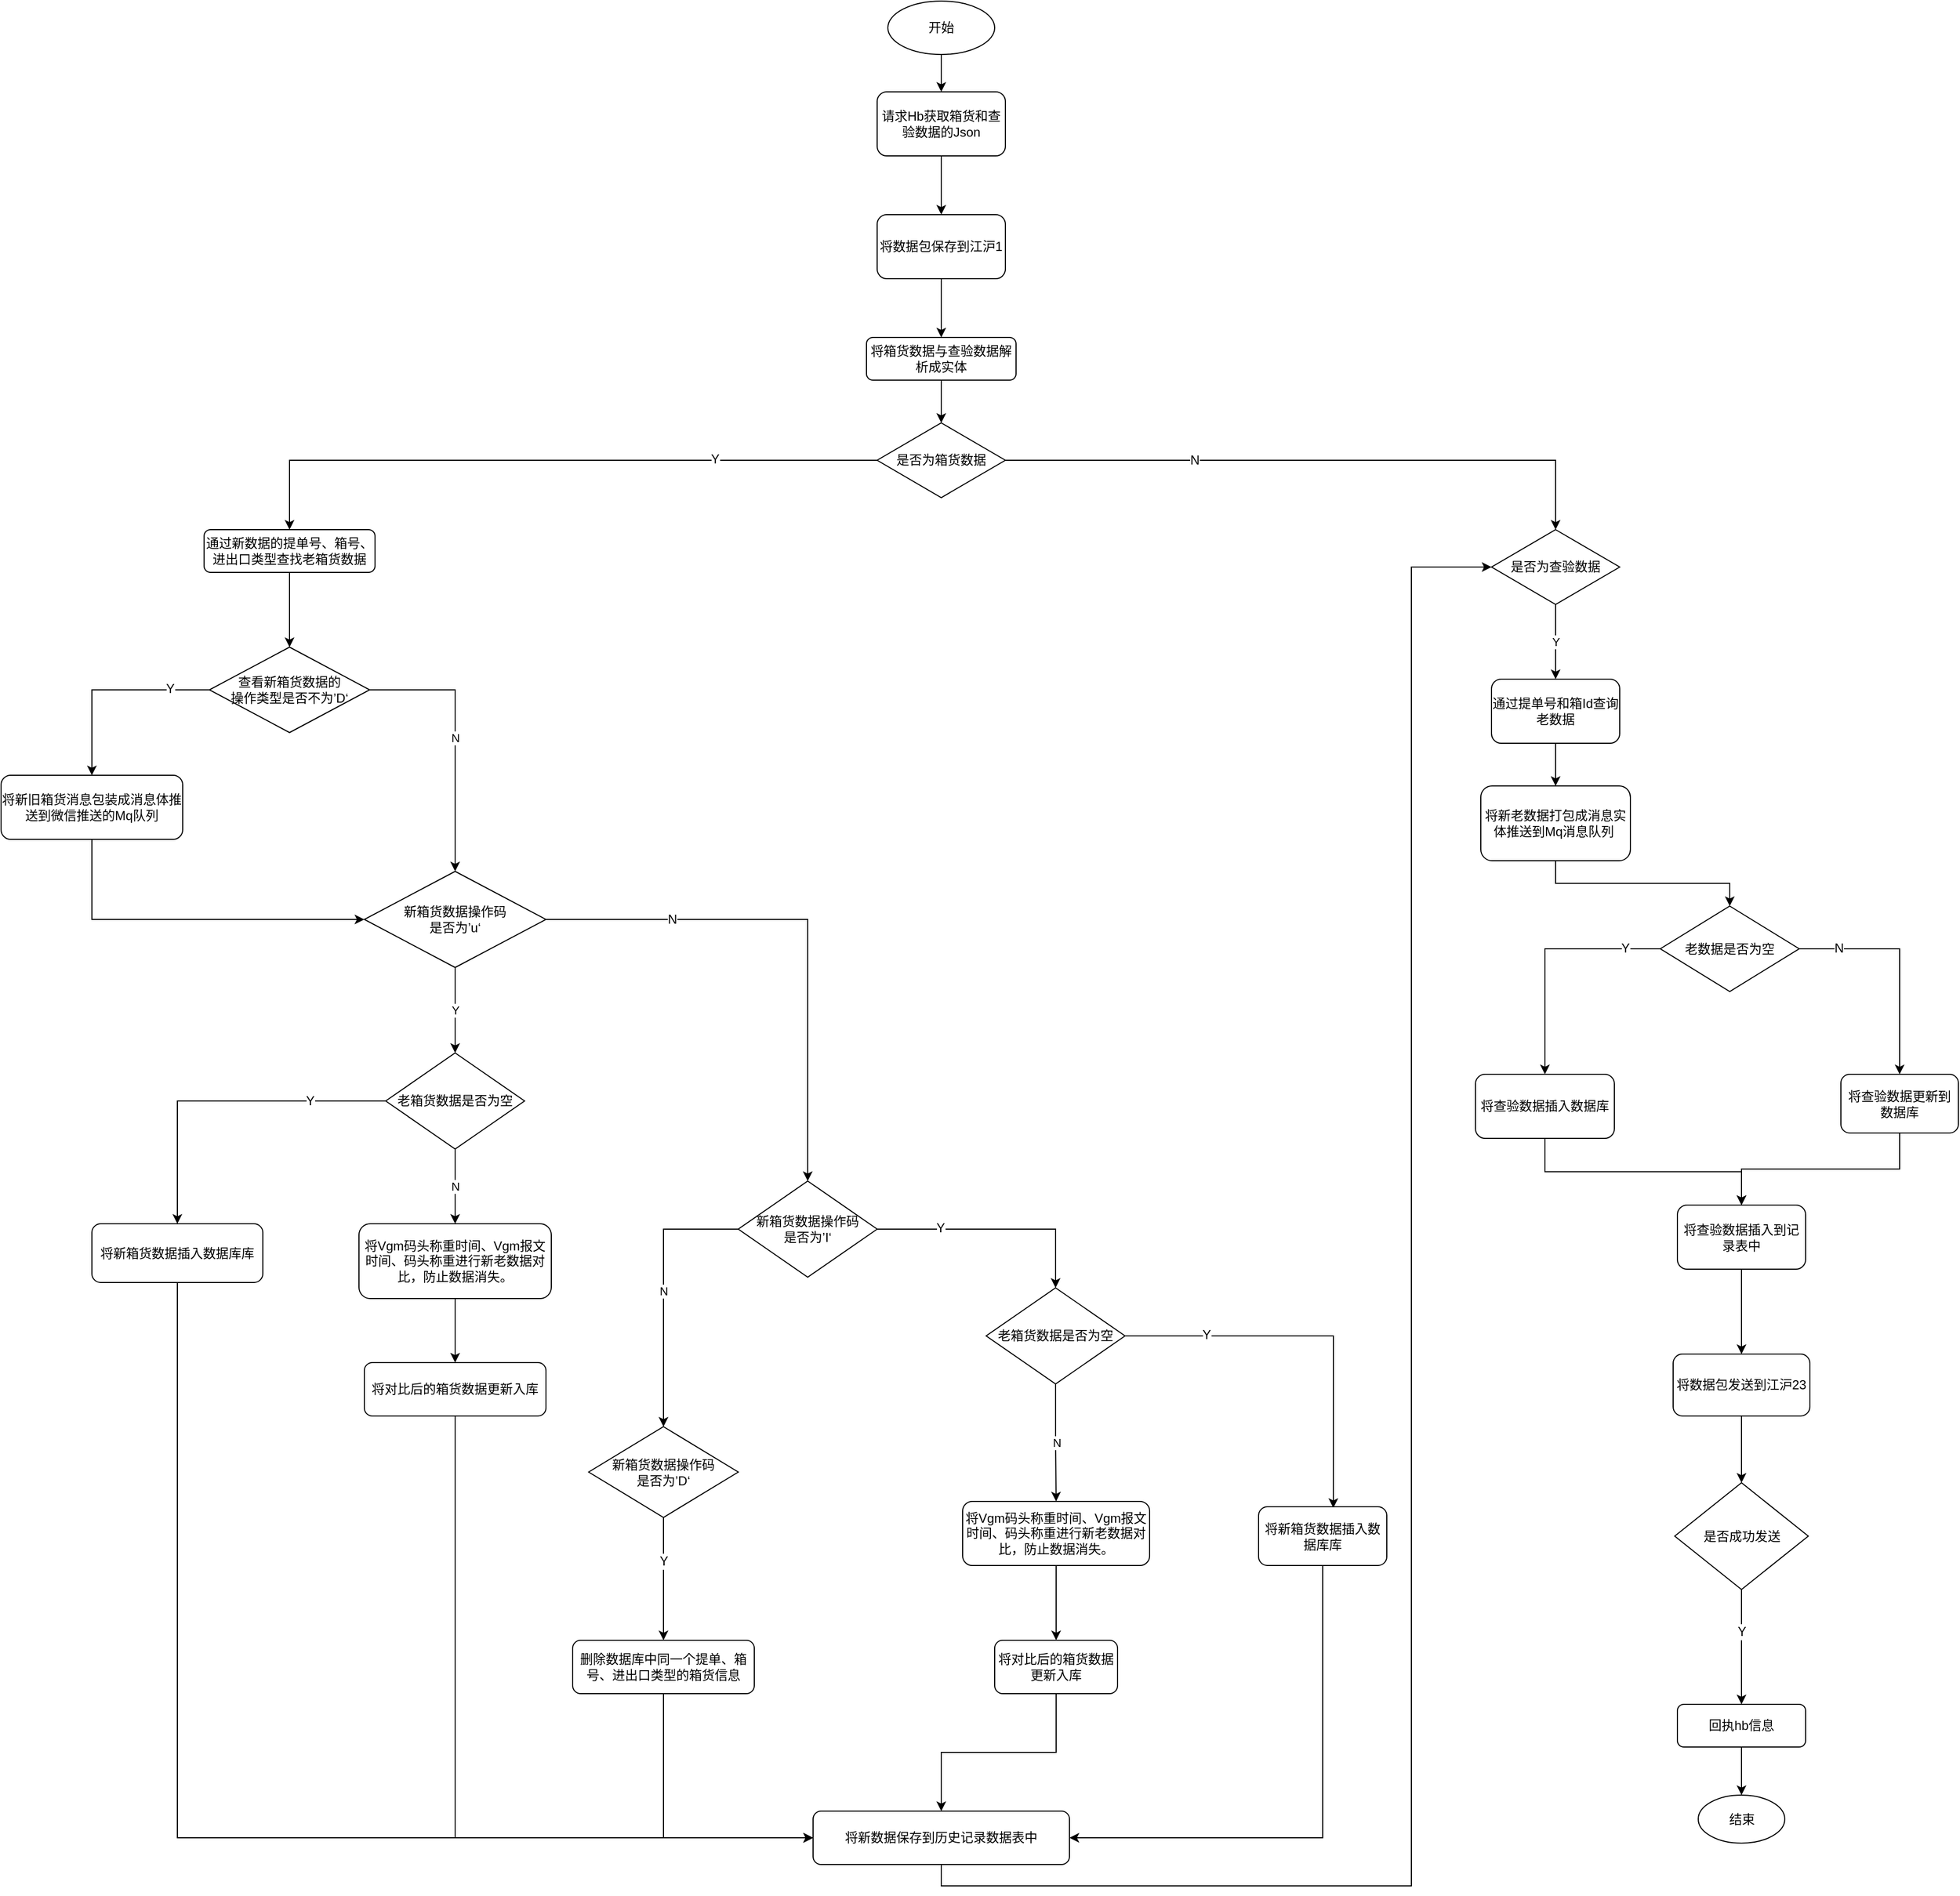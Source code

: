<mxfile pages="1" version="11.2.5" type="github"><diagram id="jrFILok0wZWimRiEmI2U" name="第 1 页"><mxGraphModel dx="1422" dy="1933" grid="1" gridSize="10" guides="1" tooltips="1" connect="1" arrows="1" fold="1" page="1" pageScale="1" pageWidth="827" pageHeight="1169" math="0" shadow="0"><root><mxCell id="0"/><mxCell id="1" parent="0"/><mxCell id="sl8W3AudRiWv7gb7kEp5-1" style="edgeStyle=orthogonalEdgeStyle;rounded=0;orthogonalLoop=1;jettySize=auto;html=1;exitX=0.5;exitY=1;exitDx=0;exitDy=0;entryX=0.5;entryY=0;entryDx=0;entryDy=0;" parent="1" source="5g2ZR9MUWrWfk25_Vf9b-1" target="5g2ZR9MUWrWfk25_Vf9b-2" edge="1"><mxGeometry relative="1" as="geometry"/></mxCell><mxCell id="5g2ZR9MUWrWfk25_Vf9b-1" value="开始" style="ellipse;whiteSpace=wrap;html=1;" parent="1" vertex="1"><mxGeometry x="940" y="-85" width="100" height="50" as="geometry"/></mxCell><mxCell id="sl8W3AudRiWv7gb7kEp5-5" style="edgeStyle=orthogonalEdgeStyle;rounded=0;orthogonalLoop=1;jettySize=auto;html=1;exitX=0.5;exitY=1;exitDx=0;exitDy=0;entryX=0.5;entryY=0;entryDx=0;entryDy=0;" parent="1" source="5g2ZR9MUWrWfk25_Vf9b-2" target="sl8W3AudRiWv7gb7kEp5-2" edge="1"><mxGeometry relative="1" as="geometry"/></mxCell><mxCell id="5g2ZR9MUWrWfk25_Vf9b-2" value="请求Hb获取箱货和查验数据的Json" style="rounded=1;whiteSpace=wrap;html=1;" parent="1" vertex="1"><mxGeometry x="930" width="120" height="60" as="geometry"/></mxCell><mxCell id="hijWo9An4agAYgo5W-x--64" style="edgeStyle=orthogonalEdgeStyle;rounded=0;orthogonalLoop=1;jettySize=auto;html=1;exitX=0.5;exitY=1;exitDx=0;exitDy=0;entryX=0.5;entryY=0;entryDx=0;entryDy=0;" parent="1" source="hijWo9An4agAYgo5W-x--3" target="hijWo9An4agAYgo5W-x--61" edge="1"><mxGeometry relative="1" as="geometry"/></mxCell><mxCell id="hijWo9An4agAYgo5W-x--3" value="将箱货数据与查验数据解析成实体" style="rounded=1;whiteSpace=wrap;html=1;" parent="1" vertex="1"><mxGeometry x="920" y="230" width="140" height="40" as="geometry"/></mxCell><mxCell id="hijWo9An4agAYgo5W-x--9" style="edgeStyle=orthogonalEdgeStyle;rounded=0;orthogonalLoop=1;jettySize=auto;html=1;exitX=0.5;exitY=1;exitDx=0;exitDy=0;entryX=0.5;entryY=0;entryDx=0;entryDy=0;" parent="1" source="hijWo9An4agAYgo5W-x--5" target="hijWo9An4agAYgo5W-x--8" edge="1"><mxGeometry relative="1" as="geometry"/></mxCell><mxCell id="hijWo9An4agAYgo5W-x--5" value="通过新数据的提单号、箱号、进出口类型查找老箱货数据" style="rounded=1;whiteSpace=wrap;html=1;" parent="1" vertex="1"><mxGeometry x="300" y="410" width="160" height="40" as="geometry"/></mxCell><mxCell id="hijWo9An4agAYgo5W-x--23" style="edgeStyle=orthogonalEdgeStyle;rounded=0;orthogonalLoop=1;jettySize=auto;html=1;exitX=0.5;exitY=1;exitDx=0;exitDy=0;entryX=0;entryY=0.5;entryDx=0;entryDy=0;" parent="1" source="hijWo9An4agAYgo5W-x--7" target="hijWo9An4agAYgo5W-x--21" edge="1"><mxGeometry relative="1" as="geometry"/></mxCell><mxCell id="hijWo9An4agAYgo5W-x--7" value="将新旧箱货消息包装成消息体推送到微信推送的Mq队列" style="rounded=1;whiteSpace=wrap;html=1;" parent="1" vertex="1"><mxGeometry x="110" y="640" width="170" height="60" as="geometry"/></mxCell><mxCell id="hijWo9An4agAYgo5W-x--10" style="edgeStyle=orthogonalEdgeStyle;rounded=0;orthogonalLoop=1;jettySize=auto;html=1;exitX=0;exitY=0.5;exitDx=0;exitDy=0;entryX=0.5;entryY=0;entryDx=0;entryDy=0;" parent="1" source="hijWo9An4agAYgo5W-x--8" target="hijWo9An4agAYgo5W-x--7" edge="1"><mxGeometry relative="1" as="geometry"/></mxCell><mxCell id="hijWo9An4agAYgo5W-x--11" value="Y" style="text;html=1;resizable=0;points=[];align=center;verticalAlign=middle;labelBackgroundColor=#ffffff;" parent="hijWo9An4agAYgo5W-x--10" vertex="1" connectable="0"><mxGeometry x="-0.611" y="-1" relative="1" as="geometry"><mxPoint as="offset"/></mxGeometry></mxCell><mxCell id="hijWo9An4agAYgo5W-x--22" value="N" style="edgeStyle=orthogonalEdgeStyle;rounded=0;orthogonalLoop=1;jettySize=auto;html=1;exitX=1;exitY=0.5;exitDx=0;exitDy=0;" parent="1" source="hijWo9An4agAYgo5W-x--8" target="hijWo9An4agAYgo5W-x--21" edge="1"><mxGeometry relative="1" as="geometry"/></mxCell><mxCell id="hijWo9An4agAYgo5W-x--8" value="查看新箱货数据的&lt;br&gt;操作类型是否不为’D‘" style="rhombus;whiteSpace=wrap;html=1;" parent="1" vertex="1"><mxGeometry x="305" y="520" width="150" height="80" as="geometry"/></mxCell><mxCell id="hijWo9An4agAYgo5W-x--26" value="Y" style="edgeStyle=orthogonalEdgeStyle;rounded=0;orthogonalLoop=1;jettySize=auto;html=1;exitX=0.5;exitY=1;exitDx=0;exitDy=0;entryX=0.5;entryY=0;entryDx=0;entryDy=0;" parent="1" source="hijWo9An4agAYgo5W-x--21" target="hijWo9An4agAYgo5W-x--25" edge="1"><mxGeometry relative="1" as="geometry"/></mxCell><mxCell id="hijWo9An4agAYgo5W-x--28" style="edgeStyle=orthogonalEdgeStyle;rounded=0;orthogonalLoop=1;jettySize=auto;html=1;exitX=1;exitY=0.5;exitDx=0;exitDy=0;entryX=0.5;entryY=0;entryDx=0;entryDy=0;" parent="1" source="hijWo9An4agAYgo5W-x--21" target="hijWo9An4agAYgo5W-x--27" edge="1"><mxGeometry relative="1" as="geometry"/></mxCell><mxCell id="hijWo9An4agAYgo5W-x--30" value="N" style="text;html=1;resizable=0;points=[];align=center;verticalAlign=middle;labelBackgroundColor=#ffffff;" parent="hijWo9An4agAYgo5W-x--28" vertex="1" connectable="0"><mxGeometry x="-0.519" relative="1" as="geometry"><mxPoint as="offset"/></mxGeometry></mxCell><mxCell id="hijWo9An4agAYgo5W-x--21" value="新箱货数据操作码&lt;br&gt;是否为’u‘" style="rhombus;whiteSpace=wrap;html=1;" parent="1" vertex="1"><mxGeometry x="450" y="730" width="170" height="90" as="geometry"/></mxCell><mxCell id="hijWo9An4agAYgo5W-x--33" value="N" style="edgeStyle=orthogonalEdgeStyle;rounded=0;orthogonalLoop=1;jettySize=auto;html=1;exitX=0.5;exitY=1;exitDx=0;exitDy=0;" parent="1" source="hijWo9An4agAYgo5W-x--25" target="hijWo9An4agAYgo5W-x--32" edge="1"><mxGeometry relative="1" as="geometry"/></mxCell><mxCell id="hijWo9An4agAYgo5W-x--38" style="edgeStyle=orthogonalEdgeStyle;rounded=0;orthogonalLoop=1;jettySize=auto;html=1;exitX=0;exitY=0.5;exitDx=0;exitDy=0;entryX=0.5;entryY=0;entryDx=0;entryDy=0;" parent="1" source="hijWo9An4agAYgo5W-x--25" target="hijWo9An4agAYgo5W-x--37" edge="1"><mxGeometry relative="1" as="geometry"/></mxCell><mxCell id="hijWo9An4agAYgo5W-x--39" value="Y" style="text;html=1;resizable=0;points=[];align=center;verticalAlign=middle;labelBackgroundColor=#ffffff;" parent="hijWo9An4agAYgo5W-x--38" vertex="1" connectable="0"><mxGeometry x="-0.541" relative="1" as="geometry"><mxPoint as="offset"/></mxGeometry></mxCell><mxCell id="hijWo9An4agAYgo5W-x--25" value="老箱货数据是否为空" style="rhombus;whiteSpace=wrap;html=1;" parent="1" vertex="1"><mxGeometry x="470" y="900" width="130" height="90" as="geometry"/></mxCell><mxCell id="hijWo9An4agAYgo5W-x--49" style="edgeStyle=orthogonalEdgeStyle;rounded=0;orthogonalLoop=1;jettySize=auto;html=1;exitX=1;exitY=0.5;exitDx=0;exitDy=0;entryX=0.5;entryY=0;entryDx=0;entryDy=0;" parent="1" source="hijWo9An4agAYgo5W-x--27" target="hijWo9An4agAYgo5W-x--43" edge="1"><mxGeometry relative="1" as="geometry"/></mxCell><mxCell id="hijWo9An4agAYgo5W-x--50" value="Y" style="text;html=1;resizable=0;points=[];align=center;verticalAlign=middle;labelBackgroundColor=#ffffff;" parent="hijWo9An4agAYgo5W-x--49" vertex="1" connectable="0"><mxGeometry x="-0.474" y="1" relative="1" as="geometry"><mxPoint as="offset"/></mxGeometry></mxCell><mxCell id="hijWo9An4agAYgo5W-x--68" value="N" style="edgeStyle=orthogonalEdgeStyle;rounded=0;orthogonalLoop=1;jettySize=auto;html=1;exitX=0;exitY=0.5;exitDx=0;exitDy=0;entryX=0.5;entryY=0;entryDx=0;entryDy=0;" parent="1" source="hijWo9An4agAYgo5W-x--27" target="hijWo9An4agAYgo5W-x--51" edge="1"><mxGeometry relative="1" as="geometry"/></mxCell><mxCell id="hijWo9An4agAYgo5W-x--27" value="新箱货数据操作码&lt;br&gt;是否为’I‘" style="rhombus;whiteSpace=wrap;html=1;" parent="1" vertex="1"><mxGeometry x="800" y="1020" width="130" height="90" as="geometry"/></mxCell><mxCell id="hijWo9An4agAYgo5W-x--35" style="edgeStyle=orthogonalEdgeStyle;rounded=0;orthogonalLoop=1;jettySize=auto;html=1;exitX=0.5;exitY=1;exitDx=0;exitDy=0;entryX=0.5;entryY=0;entryDx=0;entryDy=0;" parent="1" source="hijWo9An4agAYgo5W-x--32" target="hijWo9An4agAYgo5W-x--34" edge="1"><mxGeometry relative="1" as="geometry"/></mxCell><mxCell id="hijWo9An4agAYgo5W-x--32" value="将Vgm码头称重时间、Vgm报文时间、码头称重进行新老数据对比，防止数据消失。" style="rounded=1;whiteSpace=wrap;html=1;" parent="1" vertex="1"><mxGeometry x="445" y="1060" width="180" height="70" as="geometry"/></mxCell><mxCell id="hijWo9An4agAYgo5W-x--71" style="edgeStyle=orthogonalEdgeStyle;rounded=0;orthogonalLoop=1;jettySize=auto;html=1;exitX=0.5;exitY=1;exitDx=0;exitDy=0;entryX=0;entryY=0.5;entryDx=0;entryDy=0;" parent="1" source="hijWo9An4agAYgo5W-x--34" target="hijWo9An4agAYgo5W-x--69" edge="1"><mxGeometry relative="1" as="geometry"/></mxCell><mxCell id="hijWo9An4agAYgo5W-x--34" value="将对比后的箱货数据更新入库" style="rounded=1;whiteSpace=wrap;html=1;" parent="1" vertex="1"><mxGeometry x="450" y="1190" width="170" height="50" as="geometry"/></mxCell><mxCell id="hijWo9An4agAYgo5W-x--70" style="edgeStyle=orthogonalEdgeStyle;rounded=0;orthogonalLoop=1;jettySize=auto;html=1;exitX=0.5;exitY=1;exitDx=0;exitDy=0;entryX=0;entryY=0.5;entryDx=0;entryDy=0;" parent="1" source="hijWo9An4agAYgo5W-x--37" target="hijWo9An4agAYgo5W-x--69" edge="1"><mxGeometry relative="1" as="geometry"/></mxCell><mxCell id="hijWo9An4agAYgo5W-x--37" value="将新箱货数据插入数据库库" style="rounded=1;whiteSpace=wrap;html=1;" parent="1" vertex="1"><mxGeometry x="195" y="1060" width="160" height="55" as="geometry"/></mxCell><mxCell id="hijWo9An4agAYgo5W-x--40" value="N" style="edgeStyle=orthogonalEdgeStyle;rounded=0;orthogonalLoop=1;jettySize=auto;html=1;exitX=0.5;exitY=1;exitDx=0;exitDy=0;" parent="1" source="hijWo9An4agAYgo5W-x--43" target="hijWo9An4agAYgo5W-x--45" edge="1"><mxGeometry relative="1" as="geometry"/></mxCell><mxCell id="hijWo9An4agAYgo5W-x--48" style="edgeStyle=orthogonalEdgeStyle;rounded=0;orthogonalLoop=1;jettySize=auto;html=1;exitX=1;exitY=0.5;exitDx=0;exitDy=0;entryX=0.583;entryY=0.02;entryDx=0;entryDy=0;entryPerimeter=0;" parent="1" source="hijWo9An4agAYgo5W-x--43" target="hijWo9An4agAYgo5W-x--47" edge="1"><mxGeometry relative="1" as="geometry"/></mxCell><mxCell id="hijWo9An4agAYgo5W-x--52" value="Y" style="text;html=1;resizable=0;points=[];align=center;verticalAlign=middle;labelBackgroundColor=#ffffff;" parent="hijWo9An4agAYgo5W-x--48" vertex="1" connectable="0"><mxGeometry x="-0.576" y="1" relative="1" as="geometry"><mxPoint as="offset"/></mxGeometry></mxCell><mxCell id="hijWo9An4agAYgo5W-x--43" value="老箱货数据是否为空" style="rhombus;whiteSpace=wrap;html=1;" parent="1" vertex="1"><mxGeometry x="1032" y="1120" width="130" height="90" as="geometry"/></mxCell><mxCell id="hijWo9An4agAYgo5W-x--44" style="edgeStyle=orthogonalEdgeStyle;rounded=0;orthogonalLoop=1;jettySize=auto;html=1;exitX=0.5;exitY=1;exitDx=0;exitDy=0;entryX=0.5;entryY=0;entryDx=0;entryDy=0;" parent="1" source="hijWo9An4agAYgo5W-x--45" target="hijWo9An4agAYgo5W-x--46" edge="1"><mxGeometry relative="1" as="geometry"/></mxCell><mxCell id="hijWo9An4agAYgo5W-x--45" value="将Vgm码头称重时间、Vgm报文时间、码头称重进行新老数据对比，防止数据消失。" style="rounded=1;whiteSpace=wrap;html=1;" parent="1" vertex="1"><mxGeometry x="1010" y="1320" width="175" height="60" as="geometry"/></mxCell><mxCell id="hijWo9An4agAYgo5W-x--73" style="edgeStyle=orthogonalEdgeStyle;rounded=0;orthogonalLoop=1;jettySize=auto;html=1;exitX=0.5;exitY=1;exitDx=0;exitDy=0;entryX=0.5;entryY=0;entryDx=0;entryDy=0;" parent="1" source="hijWo9An4agAYgo5W-x--46" target="hijWo9An4agAYgo5W-x--69" edge="1"><mxGeometry relative="1" as="geometry"/></mxCell><mxCell id="hijWo9An4agAYgo5W-x--46" value="将对比后的箱货数据更新入库" style="rounded=1;whiteSpace=wrap;html=1;" parent="1" vertex="1"><mxGeometry x="1040" y="1450" width="115" height="50" as="geometry"/></mxCell><mxCell id="hijWo9An4agAYgo5W-x--74" style="edgeStyle=orthogonalEdgeStyle;rounded=0;orthogonalLoop=1;jettySize=auto;html=1;exitX=0.5;exitY=1;exitDx=0;exitDy=0;entryX=1;entryY=0.5;entryDx=0;entryDy=0;" parent="1" source="hijWo9An4agAYgo5W-x--47" target="hijWo9An4agAYgo5W-x--69" edge="1"><mxGeometry relative="1" as="geometry"/></mxCell><mxCell id="hijWo9An4agAYgo5W-x--47" value="将新箱货数据插入数据库库" style="rounded=1;whiteSpace=wrap;html=1;" parent="1" vertex="1"><mxGeometry x="1287" y="1325" width="120" height="55" as="geometry"/></mxCell><mxCell id="hijWo9An4agAYgo5W-x--59" style="edgeStyle=orthogonalEdgeStyle;rounded=0;orthogonalLoop=1;jettySize=auto;html=1;exitX=0.5;exitY=1;exitDx=0;exitDy=0;entryX=0.5;entryY=0;entryDx=0;entryDy=0;" parent="1" source="hijWo9An4agAYgo5W-x--51" target="hijWo9An4agAYgo5W-x--58" edge="1"><mxGeometry relative="1" as="geometry"/></mxCell><mxCell id="hijWo9An4agAYgo5W-x--60" value="Y" style="text;html=1;resizable=0;points=[];align=center;verticalAlign=middle;labelBackgroundColor=#ffffff;" parent="hijWo9An4agAYgo5W-x--59" vertex="1" connectable="0"><mxGeometry x="-0.291" relative="1" as="geometry"><mxPoint as="offset"/></mxGeometry></mxCell><mxCell id="hijWo9An4agAYgo5W-x--51" value="新箱货数据操作码&lt;br&gt;是否为’D‘" style="rhombus;whiteSpace=wrap;html=1;" parent="1" vertex="1"><mxGeometry x="660" y="1250" width="140" height="85" as="geometry"/></mxCell><mxCell id="hijWo9An4agAYgo5W-x--72" style="edgeStyle=orthogonalEdgeStyle;rounded=0;orthogonalLoop=1;jettySize=auto;html=1;exitX=0.5;exitY=1;exitDx=0;exitDy=0;entryX=0;entryY=0.5;entryDx=0;entryDy=0;" parent="1" source="hijWo9An4agAYgo5W-x--58" target="hijWo9An4agAYgo5W-x--69" edge="1"><mxGeometry relative="1" as="geometry"/></mxCell><mxCell id="hijWo9An4agAYgo5W-x--58" value="删除数据库中同一个提单、箱号、进出口类型的箱货信息" style="rounded=1;whiteSpace=wrap;html=1;" parent="1" vertex="1"><mxGeometry x="645" y="1450" width="170" height="50" as="geometry"/></mxCell><mxCell id="hijWo9An4agAYgo5W-x--65" style="edgeStyle=orthogonalEdgeStyle;rounded=0;orthogonalLoop=1;jettySize=auto;html=1;exitX=0;exitY=0.5;exitDx=0;exitDy=0;entryX=0.5;entryY=0;entryDx=0;entryDy=0;" parent="1" source="hijWo9An4agAYgo5W-x--61" target="hijWo9An4agAYgo5W-x--5" edge="1"><mxGeometry relative="1" as="geometry"/></mxCell><mxCell id="hijWo9An4agAYgo5W-x--66" value="Y" style="text;html=1;resizable=0;points=[];align=center;verticalAlign=middle;labelBackgroundColor=#ffffff;" parent="hijWo9An4agAYgo5W-x--65" vertex="1" connectable="0"><mxGeometry x="-0.506" y="-1" relative="1" as="geometry"><mxPoint as="offset"/></mxGeometry></mxCell><mxCell id="hijWo9An4agAYgo5W-x--84" style="edgeStyle=orthogonalEdgeStyle;rounded=0;orthogonalLoop=1;jettySize=auto;html=1;exitX=1;exitY=0.5;exitDx=0;exitDy=0;entryX=0.5;entryY=0;entryDx=0;entryDy=0;" parent="1" source="hijWo9An4agAYgo5W-x--61" target="hijWo9An4agAYgo5W-x--83" edge="1"><mxGeometry relative="1" as="geometry"/></mxCell><mxCell id="hijWo9An4agAYgo5W-x--88" value="N" style="text;html=1;resizable=0;points=[];align=center;verticalAlign=middle;labelBackgroundColor=#ffffff;" parent="hijWo9An4agAYgo5W-x--84" vertex="1" connectable="0"><mxGeometry x="-0.391" relative="1" as="geometry"><mxPoint as="offset"/></mxGeometry></mxCell><mxCell id="hijWo9An4agAYgo5W-x--61" value="是否为箱货数据" style="rhombus;whiteSpace=wrap;html=1;" parent="1" vertex="1"><mxGeometry x="930" y="310" width="120" height="70" as="geometry"/></mxCell><mxCell id="0Z9cigZNwYrxosHnrSDn-1" style="edgeStyle=orthogonalEdgeStyle;rounded=0;orthogonalLoop=1;jettySize=auto;html=1;exitX=0.5;exitY=1;exitDx=0;exitDy=0;entryX=0;entryY=0.5;entryDx=0;entryDy=0;" edge="1" parent="1" source="hijWo9An4agAYgo5W-x--69" target="hijWo9An4agAYgo5W-x--83"><mxGeometry relative="1" as="geometry"><Array as="points"><mxPoint x="990" y="1680"/><mxPoint x="1430" y="1680"/><mxPoint x="1430" y="445"/></Array></mxGeometry></mxCell><mxCell id="hijWo9An4agAYgo5W-x--69" value="将新数据保存到历史记录数据表中" style="rounded=1;whiteSpace=wrap;html=1;" parent="1" vertex="1"><mxGeometry x="870" y="1610" width="240" height="50" as="geometry"/></mxCell><mxCell id="hijWo9An4agAYgo5W-x--87" value="Y" style="edgeStyle=orthogonalEdgeStyle;rounded=0;orthogonalLoop=1;jettySize=auto;html=1;exitX=0.5;exitY=1;exitDx=0;exitDy=0;entryX=0.5;entryY=0;entryDx=0;entryDy=0;" parent="1" source="hijWo9An4agAYgo5W-x--83" target="hijWo9An4agAYgo5W-x--86" edge="1"><mxGeometry relative="1" as="geometry"/></mxCell><mxCell id="hijWo9An4agAYgo5W-x--83" value="是否为查验数据" style="rhombus;whiteSpace=wrap;html=1;" parent="1" vertex="1"><mxGeometry x="1505" y="410" width="120" height="70" as="geometry"/></mxCell><mxCell id="hijWo9An4agAYgo5W-x--92" style="edgeStyle=orthogonalEdgeStyle;rounded=0;orthogonalLoop=1;jettySize=auto;html=1;exitX=0.5;exitY=1;exitDx=0;exitDy=0;" parent="1" source="hijWo9An4agAYgo5W-x--86" target="hijWo9An4agAYgo5W-x--91" edge="1"><mxGeometry relative="1" as="geometry"/></mxCell><mxCell id="hijWo9An4agAYgo5W-x--86" value="通过提单号和箱Id查询老数据" style="rounded=1;whiteSpace=wrap;html=1;" parent="1" vertex="1"><mxGeometry x="1505" y="550" width="120" height="60" as="geometry"/></mxCell><mxCell id="hijWo9An4agAYgo5W-x--94" style="edgeStyle=orthogonalEdgeStyle;rounded=0;orthogonalLoop=1;jettySize=auto;html=1;exitX=0.5;exitY=1;exitDx=0;exitDy=0;entryX=0.5;entryY=0;entryDx=0;entryDy=0;" parent="1" source="hijWo9An4agAYgo5W-x--91" target="hijWo9An4agAYgo5W-x--93" edge="1"><mxGeometry relative="1" as="geometry"/></mxCell><mxCell id="hijWo9An4agAYgo5W-x--91" value="将新老数据打包成消息实体推送到Mq消息队列&amp;nbsp;" style="rounded=1;whiteSpace=wrap;html=1;" parent="1" vertex="1"><mxGeometry x="1495" y="650" width="140" height="70" as="geometry"/></mxCell><mxCell id="hijWo9An4agAYgo5W-x--105" style="edgeStyle=orthogonalEdgeStyle;rounded=0;orthogonalLoop=1;jettySize=auto;html=1;exitX=1;exitY=0.5;exitDx=0;exitDy=0;entryX=0.5;entryY=0;entryDx=0;entryDy=0;" parent="1" source="hijWo9An4agAYgo5W-x--93" target="hijWo9An4agAYgo5W-x--102" edge="1"><mxGeometry relative="1" as="geometry"/></mxCell><mxCell id="hijWo9An4agAYgo5W-x--106" value="N" style="text;html=1;resizable=0;points=[];align=center;verticalAlign=middle;labelBackgroundColor=#ffffff;" parent="hijWo9An4agAYgo5W-x--105" vertex="1" connectable="0"><mxGeometry x="-0.651" y="1" relative="1" as="geometry"><mxPoint as="offset"/></mxGeometry></mxCell><mxCell id="hijWo9An4agAYgo5W-x--121" style="edgeStyle=orthogonalEdgeStyle;rounded=0;orthogonalLoop=1;jettySize=auto;html=1;exitX=0;exitY=0.5;exitDx=0;exitDy=0;entryX=0.5;entryY=0;entryDx=0;entryDy=0;" parent="1" source="hijWo9An4agAYgo5W-x--93" target="hijWo9An4agAYgo5W-x--96" edge="1"><mxGeometry relative="1" as="geometry"/></mxCell><mxCell id="hijWo9An4agAYgo5W-x--125" value="Y" style="text;html=1;resizable=0;points=[];align=center;verticalAlign=middle;labelBackgroundColor=#ffffff;" parent="hijWo9An4agAYgo5W-x--121" vertex="1" connectable="0"><mxGeometry x="-0.707" y="-1" relative="1" as="geometry"><mxPoint as="offset"/></mxGeometry></mxCell><mxCell id="hijWo9An4agAYgo5W-x--93" value="老数据是否为空" style="rhombus;whiteSpace=wrap;html=1;" parent="1" vertex="1"><mxGeometry x="1663" y="762.5" width="130" height="80" as="geometry"/></mxCell><mxCell id="hijWo9An4agAYgo5W-x--110" style="edgeStyle=orthogonalEdgeStyle;rounded=0;orthogonalLoop=1;jettySize=auto;html=1;exitX=0.5;exitY=1;exitDx=0;exitDy=0;entryX=0.5;entryY=0;entryDx=0;entryDy=0;" parent="1" source="hijWo9An4agAYgo5W-x--96" target="hijWo9An4agAYgo5W-x--107" edge="1"><mxGeometry relative="1" as="geometry"/></mxCell><mxCell id="hijWo9An4agAYgo5W-x--96" value="将查验数据插入数据库" style="rounded=1;whiteSpace=wrap;html=1;" parent="1" vertex="1"><mxGeometry x="1490" y="920" width="130" height="60" as="geometry"/></mxCell><mxCell id="hijWo9An4agAYgo5W-x--111" style="edgeStyle=orthogonalEdgeStyle;rounded=0;orthogonalLoop=1;jettySize=auto;html=1;exitX=0.5;exitY=1;exitDx=0;exitDy=0;entryX=0.5;entryY=0;entryDx=0;entryDy=0;" parent="1" source="hijWo9An4agAYgo5W-x--102" target="hijWo9An4agAYgo5W-x--107" edge="1"><mxGeometry relative="1" as="geometry"/></mxCell><mxCell id="hijWo9An4agAYgo5W-x--102" value="将查验数据更新到&lt;br&gt;数据库" style="rounded=1;whiteSpace=wrap;html=1;" parent="1" vertex="1"><mxGeometry x="1832" y="920" width="110" height="55" as="geometry"/></mxCell><mxCell id="sl8W3AudRiWv7gb7kEp5-10" value="" style="edgeStyle=orthogonalEdgeStyle;rounded=0;orthogonalLoop=1;jettySize=auto;html=1;" parent="1" source="hijWo9An4agAYgo5W-x--107" target="sl8W3AudRiWv7gb7kEp5-9" edge="1"><mxGeometry relative="1" as="geometry"/></mxCell><mxCell id="hijWo9An4agAYgo5W-x--107" value="将查验数据插入到记录表中" style="rounded=1;whiteSpace=wrap;html=1;" parent="1" vertex="1"><mxGeometry x="1679" y="1042.5" width="120" height="60" as="geometry"/></mxCell><mxCell id="sl8W3AudRiWv7gb7kEp5-13" style="edgeStyle=orthogonalEdgeStyle;rounded=0;orthogonalLoop=1;jettySize=auto;html=1;exitX=0.5;exitY=1;exitDx=0;exitDy=0;entryX=0.5;entryY=0;entryDx=0;entryDy=0;" parent="1" source="sl8W3AudRiWv7gb7kEp5-9" target="sl8W3AudRiWv7gb7kEp5-7" edge="1"><mxGeometry relative="1" as="geometry"/></mxCell><mxCell id="sl8W3AudRiWv7gb7kEp5-9" value="将数据包发送到江沪23" style="rounded=1;whiteSpace=wrap;html=1;" parent="1" vertex="1"><mxGeometry x="1675" y="1182" width="128" height="58" as="geometry"/></mxCell><mxCell id="sl8W3AudRiWv7gb7kEp5-23" style="edgeStyle=orthogonalEdgeStyle;rounded=0;orthogonalLoop=1;jettySize=auto;html=1;exitX=0.5;exitY=1;exitDx=0;exitDy=0;entryX=0.5;entryY=0;entryDx=0;entryDy=0;" parent="1" source="hijWo9An4agAYgo5W-x--114" target="sl8W3AudRiWv7gb7kEp5-22" edge="1"><mxGeometry relative="1" as="geometry"/></mxCell><mxCell id="hijWo9An4agAYgo5W-x--114" value="回执hb信息" style="rounded=1;whiteSpace=wrap;html=1;" parent="1" vertex="1"><mxGeometry x="1679" y="1510" width="120" height="40" as="geometry"/></mxCell><mxCell id="sl8W3AudRiWv7gb7kEp5-6" style="edgeStyle=orthogonalEdgeStyle;rounded=0;orthogonalLoop=1;jettySize=auto;html=1;exitX=0.5;exitY=1;exitDx=0;exitDy=0;" parent="1" source="sl8W3AudRiWv7gb7kEp5-2" target="hijWo9An4agAYgo5W-x--3" edge="1"><mxGeometry relative="1" as="geometry"/></mxCell><mxCell id="sl8W3AudRiWv7gb7kEp5-2" value="将数据包保存到江沪1" style="rounded=1;whiteSpace=wrap;html=1;" parent="1" vertex="1"><mxGeometry x="930" y="115" width="120" height="60" as="geometry"/></mxCell><mxCell id="sl8W3AudRiWv7gb7kEp5-16" style="edgeStyle=orthogonalEdgeStyle;rounded=0;orthogonalLoop=1;jettySize=auto;html=1;exitX=0.5;exitY=1;exitDx=0;exitDy=0;entryX=0.5;entryY=0;entryDx=0;entryDy=0;" parent="1" source="sl8W3AudRiWv7gb7kEp5-7" target="hijWo9An4agAYgo5W-x--114" edge="1"><mxGeometry relative="1" as="geometry"/></mxCell><mxCell id="sl8W3AudRiWv7gb7kEp5-17" value="Y" style="text;html=1;resizable=0;points=[];align=center;verticalAlign=middle;labelBackgroundColor=#ffffff;" parent="sl8W3AudRiWv7gb7kEp5-16" vertex="1" connectable="0"><mxGeometry x="-0.271" relative="1" as="geometry"><mxPoint as="offset"/></mxGeometry></mxCell><mxCell id="sl8W3AudRiWv7gb7kEp5-7" value="是否成功发送" style="rhombus;whiteSpace=wrap;html=1;" parent="1" vertex="1"><mxGeometry x="1676.5" y="1302.5" width="125" height="100" as="geometry"/></mxCell><mxCell id="sl8W3AudRiWv7gb7kEp5-22" value="结束" style="ellipse;whiteSpace=wrap;html=1;" parent="1" vertex="1"><mxGeometry x="1698.5" y="1595" width="81" height="45" as="geometry"/></mxCell></root></mxGraphModel></diagram></mxfile>